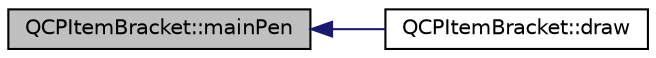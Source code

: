 digraph "QCPItemBracket::mainPen"
{
  edge [fontname="Helvetica",fontsize="10",labelfontname="Helvetica",labelfontsize="10"];
  node [fontname="Helvetica",fontsize="10",shape=record];
  rankdir="LR";
  Node36 [label="QCPItemBracket::mainPen",height=0.2,width=0.4,color="black", fillcolor="grey75", style="filled", fontcolor="black"];
  Node36 -> Node37 [dir="back",color="midnightblue",fontsize="10",style="solid",fontname="Helvetica"];
  Node37 [label="QCPItemBracket::draw",height=0.2,width=0.4,color="black", fillcolor="white", style="filled",URL="$class_q_c_p_item_bracket.html#a8343cf0559c64886add7aa7f4b22f1a6"];
}
